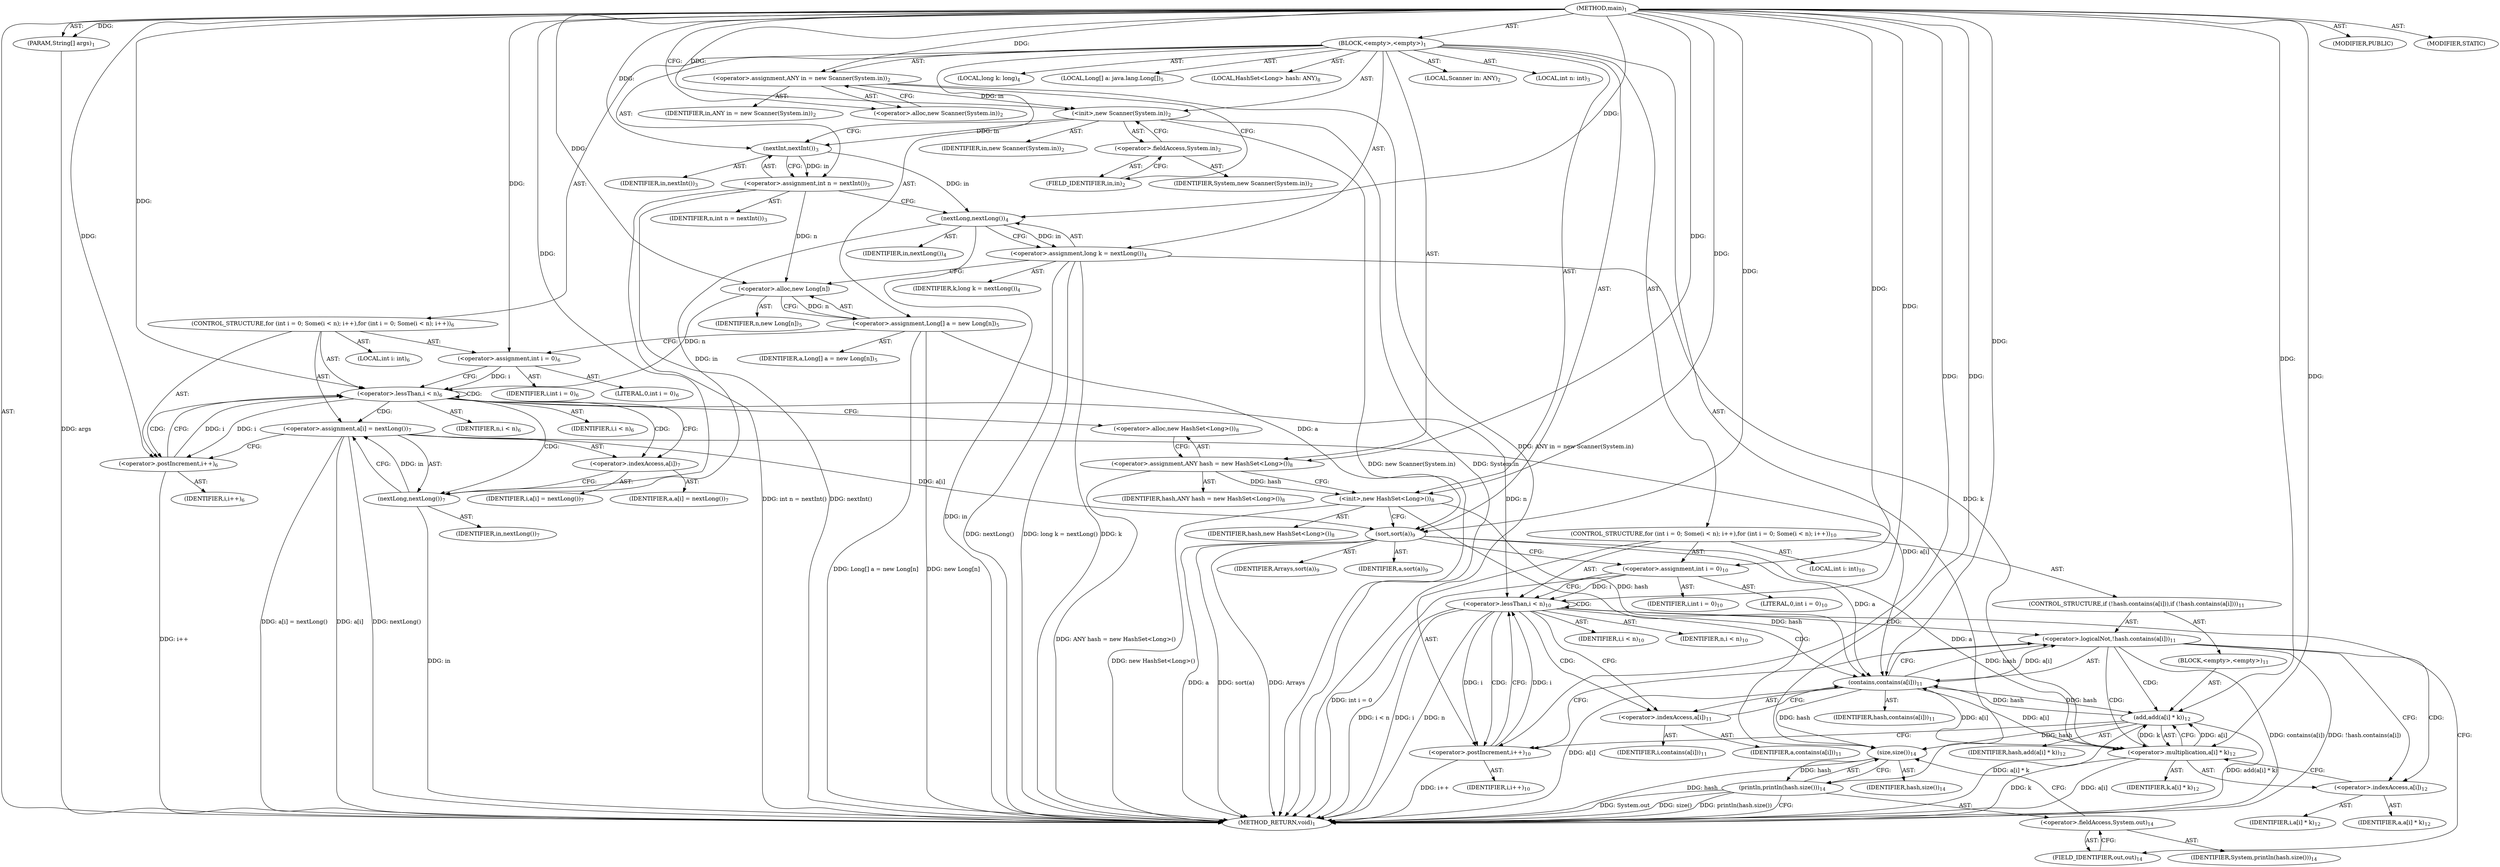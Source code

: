 digraph "main" {  
"21" [label = <(METHOD,main)<SUB>1</SUB>> ]
"22" [label = <(PARAM,String[] args)<SUB>1</SUB>> ]
"23" [label = <(BLOCK,&lt;empty&gt;,&lt;empty&gt;)<SUB>1</SUB>> ]
"4" [label = <(LOCAL,Scanner in: ANY)<SUB>2</SUB>> ]
"24" [label = <(&lt;operator&gt;.assignment,ANY in = new Scanner(System.in))<SUB>2</SUB>> ]
"25" [label = <(IDENTIFIER,in,ANY in = new Scanner(System.in))<SUB>2</SUB>> ]
"26" [label = <(&lt;operator&gt;.alloc,new Scanner(System.in))<SUB>2</SUB>> ]
"27" [label = <(&lt;init&gt;,new Scanner(System.in))<SUB>2</SUB>> ]
"3" [label = <(IDENTIFIER,in,new Scanner(System.in))<SUB>2</SUB>> ]
"28" [label = <(&lt;operator&gt;.fieldAccess,System.in)<SUB>2</SUB>> ]
"29" [label = <(IDENTIFIER,System,new Scanner(System.in))<SUB>2</SUB>> ]
"30" [label = <(FIELD_IDENTIFIER,in,in)<SUB>2</SUB>> ]
"31" [label = <(LOCAL,int n: int)<SUB>3</SUB>> ]
"32" [label = <(&lt;operator&gt;.assignment,int n = nextInt())<SUB>3</SUB>> ]
"33" [label = <(IDENTIFIER,n,int n = nextInt())<SUB>3</SUB>> ]
"34" [label = <(nextInt,nextInt())<SUB>3</SUB>> ]
"35" [label = <(IDENTIFIER,in,nextInt())<SUB>3</SUB>> ]
"36" [label = <(LOCAL,long k: long)<SUB>4</SUB>> ]
"37" [label = <(&lt;operator&gt;.assignment,long k = nextLong())<SUB>4</SUB>> ]
"38" [label = <(IDENTIFIER,k,long k = nextLong())<SUB>4</SUB>> ]
"39" [label = <(nextLong,nextLong())<SUB>4</SUB>> ]
"40" [label = <(IDENTIFIER,in,nextLong())<SUB>4</SUB>> ]
"41" [label = <(LOCAL,Long[] a: java.lang.Long[])<SUB>5</SUB>> ]
"42" [label = <(&lt;operator&gt;.assignment,Long[] a = new Long[n])<SUB>5</SUB>> ]
"43" [label = <(IDENTIFIER,a,Long[] a = new Long[n])<SUB>5</SUB>> ]
"44" [label = <(&lt;operator&gt;.alloc,new Long[n])> ]
"45" [label = <(IDENTIFIER,n,new Long[n])<SUB>5</SUB>> ]
"46" [label = <(CONTROL_STRUCTURE,for (int i = 0; Some(i &lt; n); i++),for (int i = 0; Some(i &lt; n); i++))<SUB>6</SUB>> ]
"47" [label = <(LOCAL,int i: int)<SUB>6</SUB>> ]
"48" [label = <(&lt;operator&gt;.assignment,int i = 0)<SUB>6</SUB>> ]
"49" [label = <(IDENTIFIER,i,int i = 0)<SUB>6</SUB>> ]
"50" [label = <(LITERAL,0,int i = 0)<SUB>6</SUB>> ]
"51" [label = <(&lt;operator&gt;.lessThan,i &lt; n)<SUB>6</SUB>> ]
"52" [label = <(IDENTIFIER,i,i &lt; n)<SUB>6</SUB>> ]
"53" [label = <(IDENTIFIER,n,i &lt; n)<SUB>6</SUB>> ]
"54" [label = <(&lt;operator&gt;.postIncrement,i++)<SUB>6</SUB>> ]
"55" [label = <(IDENTIFIER,i,i++)<SUB>6</SUB>> ]
"56" [label = <(&lt;operator&gt;.assignment,a[i] = nextLong())<SUB>7</SUB>> ]
"57" [label = <(&lt;operator&gt;.indexAccess,a[i])<SUB>7</SUB>> ]
"58" [label = <(IDENTIFIER,a,a[i] = nextLong())<SUB>7</SUB>> ]
"59" [label = <(IDENTIFIER,i,a[i] = nextLong())<SUB>7</SUB>> ]
"60" [label = <(nextLong,nextLong())<SUB>7</SUB>> ]
"61" [label = <(IDENTIFIER,in,nextLong())<SUB>7</SUB>> ]
"6" [label = <(LOCAL,HashSet&lt;Long&gt; hash: ANY)<SUB>8</SUB>> ]
"62" [label = <(&lt;operator&gt;.assignment,ANY hash = new HashSet&lt;Long&gt;())<SUB>8</SUB>> ]
"63" [label = <(IDENTIFIER,hash,ANY hash = new HashSet&lt;Long&gt;())<SUB>8</SUB>> ]
"64" [label = <(&lt;operator&gt;.alloc,new HashSet&lt;Long&gt;())<SUB>8</SUB>> ]
"65" [label = <(&lt;init&gt;,new HashSet&lt;Long&gt;())<SUB>8</SUB>> ]
"5" [label = <(IDENTIFIER,hash,new HashSet&lt;Long&gt;())<SUB>8</SUB>> ]
"66" [label = <(sort,sort(a))<SUB>9</SUB>> ]
"67" [label = <(IDENTIFIER,Arrays,sort(a))<SUB>9</SUB>> ]
"68" [label = <(IDENTIFIER,a,sort(a))<SUB>9</SUB>> ]
"69" [label = <(CONTROL_STRUCTURE,for (int i = 0; Some(i &lt; n); i++),for (int i = 0; Some(i &lt; n); i++))<SUB>10</SUB>> ]
"70" [label = <(LOCAL,int i: int)<SUB>10</SUB>> ]
"71" [label = <(&lt;operator&gt;.assignment,int i = 0)<SUB>10</SUB>> ]
"72" [label = <(IDENTIFIER,i,int i = 0)<SUB>10</SUB>> ]
"73" [label = <(LITERAL,0,int i = 0)<SUB>10</SUB>> ]
"74" [label = <(&lt;operator&gt;.lessThan,i &lt; n)<SUB>10</SUB>> ]
"75" [label = <(IDENTIFIER,i,i &lt; n)<SUB>10</SUB>> ]
"76" [label = <(IDENTIFIER,n,i &lt; n)<SUB>10</SUB>> ]
"77" [label = <(&lt;operator&gt;.postIncrement,i++)<SUB>10</SUB>> ]
"78" [label = <(IDENTIFIER,i,i++)<SUB>10</SUB>> ]
"79" [label = <(CONTROL_STRUCTURE,if (!hash.contains(a[i])),if (!hash.contains(a[i])))<SUB>11</SUB>> ]
"80" [label = <(&lt;operator&gt;.logicalNot,!hash.contains(a[i]))<SUB>11</SUB>> ]
"81" [label = <(contains,contains(a[i]))<SUB>11</SUB>> ]
"82" [label = <(IDENTIFIER,hash,contains(a[i]))<SUB>11</SUB>> ]
"83" [label = <(&lt;operator&gt;.indexAccess,a[i])<SUB>11</SUB>> ]
"84" [label = <(IDENTIFIER,a,contains(a[i]))<SUB>11</SUB>> ]
"85" [label = <(IDENTIFIER,i,contains(a[i]))<SUB>11</SUB>> ]
"86" [label = <(BLOCK,&lt;empty&gt;,&lt;empty&gt;)<SUB>11</SUB>> ]
"87" [label = <(add,add(a[i] * k))<SUB>12</SUB>> ]
"88" [label = <(IDENTIFIER,hash,add(a[i] * k))<SUB>12</SUB>> ]
"89" [label = <(&lt;operator&gt;.multiplication,a[i] * k)<SUB>12</SUB>> ]
"90" [label = <(&lt;operator&gt;.indexAccess,a[i])<SUB>12</SUB>> ]
"91" [label = <(IDENTIFIER,a,a[i] * k)<SUB>12</SUB>> ]
"92" [label = <(IDENTIFIER,i,a[i] * k)<SUB>12</SUB>> ]
"93" [label = <(IDENTIFIER,k,a[i] * k)<SUB>12</SUB>> ]
"94" [label = <(println,println(hash.size()))<SUB>14</SUB>> ]
"95" [label = <(&lt;operator&gt;.fieldAccess,System.out)<SUB>14</SUB>> ]
"96" [label = <(IDENTIFIER,System,println(hash.size()))<SUB>14</SUB>> ]
"97" [label = <(FIELD_IDENTIFIER,out,out)<SUB>14</SUB>> ]
"98" [label = <(size,size())<SUB>14</SUB>> ]
"99" [label = <(IDENTIFIER,hash,size())<SUB>14</SUB>> ]
"100" [label = <(MODIFIER,PUBLIC)> ]
"101" [label = <(MODIFIER,STATIC)> ]
"102" [label = <(METHOD_RETURN,void)<SUB>1</SUB>> ]
  "21" -> "22"  [ label = "AST: "] 
  "21" -> "23"  [ label = "AST: "] 
  "21" -> "100"  [ label = "AST: "] 
  "21" -> "101"  [ label = "AST: "] 
  "21" -> "102"  [ label = "AST: "] 
  "23" -> "4"  [ label = "AST: "] 
  "23" -> "24"  [ label = "AST: "] 
  "23" -> "27"  [ label = "AST: "] 
  "23" -> "31"  [ label = "AST: "] 
  "23" -> "32"  [ label = "AST: "] 
  "23" -> "36"  [ label = "AST: "] 
  "23" -> "37"  [ label = "AST: "] 
  "23" -> "41"  [ label = "AST: "] 
  "23" -> "42"  [ label = "AST: "] 
  "23" -> "46"  [ label = "AST: "] 
  "23" -> "6"  [ label = "AST: "] 
  "23" -> "62"  [ label = "AST: "] 
  "23" -> "65"  [ label = "AST: "] 
  "23" -> "66"  [ label = "AST: "] 
  "23" -> "69"  [ label = "AST: "] 
  "23" -> "94"  [ label = "AST: "] 
  "24" -> "25"  [ label = "AST: "] 
  "24" -> "26"  [ label = "AST: "] 
  "27" -> "3"  [ label = "AST: "] 
  "27" -> "28"  [ label = "AST: "] 
  "28" -> "29"  [ label = "AST: "] 
  "28" -> "30"  [ label = "AST: "] 
  "32" -> "33"  [ label = "AST: "] 
  "32" -> "34"  [ label = "AST: "] 
  "34" -> "35"  [ label = "AST: "] 
  "37" -> "38"  [ label = "AST: "] 
  "37" -> "39"  [ label = "AST: "] 
  "39" -> "40"  [ label = "AST: "] 
  "42" -> "43"  [ label = "AST: "] 
  "42" -> "44"  [ label = "AST: "] 
  "44" -> "45"  [ label = "AST: "] 
  "46" -> "47"  [ label = "AST: "] 
  "46" -> "48"  [ label = "AST: "] 
  "46" -> "51"  [ label = "AST: "] 
  "46" -> "54"  [ label = "AST: "] 
  "46" -> "56"  [ label = "AST: "] 
  "48" -> "49"  [ label = "AST: "] 
  "48" -> "50"  [ label = "AST: "] 
  "51" -> "52"  [ label = "AST: "] 
  "51" -> "53"  [ label = "AST: "] 
  "54" -> "55"  [ label = "AST: "] 
  "56" -> "57"  [ label = "AST: "] 
  "56" -> "60"  [ label = "AST: "] 
  "57" -> "58"  [ label = "AST: "] 
  "57" -> "59"  [ label = "AST: "] 
  "60" -> "61"  [ label = "AST: "] 
  "62" -> "63"  [ label = "AST: "] 
  "62" -> "64"  [ label = "AST: "] 
  "65" -> "5"  [ label = "AST: "] 
  "66" -> "67"  [ label = "AST: "] 
  "66" -> "68"  [ label = "AST: "] 
  "69" -> "70"  [ label = "AST: "] 
  "69" -> "71"  [ label = "AST: "] 
  "69" -> "74"  [ label = "AST: "] 
  "69" -> "77"  [ label = "AST: "] 
  "69" -> "79"  [ label = "AST: "] 
  "71" -> "72"  [ label = "AST: "] 
  "71" -> "73"  [ label = "AST: "] 
  "74" -> "75"  [ label = "AST: "] 
  "74" -> "76"  [ label = "AST: "] 
  "77" -> "78"  [ label = "AST: "] 
  "79" -> "80"  [ label = "AST: "] 
  "79" -> "86"  [ label = "AST: "] 
  "80" -> "81"  [ label = "AST: "] 
  "81" -> "82"  [ label = "AST: "] 
  "81" -> "83"  [ label = "AST: "] 
  "83" -> "84"  [ label = "AST: "] 
  "83" -> "85"  [ label = "AST: "] 
  "86" -> "87"  [ label = "AST: "] 
  "87" -> "88"  [ label = "AST: "] 
  "87" -> "89"  [ label = "AST: "] 
  "89" -> "90"  [ label = "AST: "] 
  "89" -> "93"  [ label = "AST: "] 
  "90" -> "91"  [ label = "AST: "] 
  "90" -> "92"  [ label = "AST: "] 
  "94" -> "95"  [ label = "AST: "] 
  "94" -> "98"  [ label = "AST: "] 
  "95" -> "96"  [ label = "AST: "] 
  "95" -> "97"  [ label = "AST: "] 
  "98" -> "99"  [ label = "AST: "] 
  "24" -> "30"  [ label = "CFG: "] 
  "27" -> "34"  [ label = "CFG: "] 
  "32" -> "39"  [ label = "CFG: "] 
  "37" -> "44"  [ label = "CFG: "] 
  "42" -> "48"  [ label = "CFG: "] 
  "62" -> "65"  [ label = "CFG: "] 
  "65" -> "66"  [ label = "CFG: "] 
  "66" -> "71"  [ label = "CFG: "] 
  "94" -> "102"  [ label = "CFG: "] 
  "26" -> "24"  [ label = "CFG: "] 
  "28" -> "27"  [ label = "CFG: "] 
  "34" -> "32"  [ label = "CFG: "] 
  "39" -> "37"  [ label = "CFG: "] 
  "44" -> "42"  [ label = "CFG: "] 
  "48" -> "51"  [ label = "CFG: "] 
  "51" -> "57"  [ label = "CFG: "] 
  "51" -> "64"  [ label = "CFG: "] 
  "54" -> "51"  [ label = "CFG: "] 
  "56" -> "54"  [ label = "CFG: "] 
  "64" -> "62"  [ label = "CFG: "] 
  "71" -> "74"  [ label = "CFG: "] 
  "74" -> "83"  [ label = "CFG: "] 
  "74" -> "97"  [ label = "CFG: "] 
  "77" -> "74"  [ label = "CFG: "] 
  "95" -> "98"  [ label = "CFG: "] 
  "98" -> "94"  [ label = "CFG: "] 
  "30" -> "28"  [ label = "CFG: "] 
  "57" -> "60"  [ label = "CFG: "] 
  "60" -> "56"  [ label = "CFG: "] 
  "80" -> "90"  [ label = "CFG: "] 
  "80" -> "77"  [ label = "CFG: "] 
  "97" -> "95"  [ label = "CFG: "] 
  "81" -> "80"  [ label = "CFG: "] 
  "87" -> "77"  [ label = "CFG: "] 
  "83" -> "81"  [ label = "CFG: "] 
  "89" -> "87"  [ label = "CFG: "] 
  "90" -> "89"  [ label = "CFG: "] 
  "21" -> "26"  [ label = "CFG: "] 
  "22" -> "102"  [ label = "DDG: args"] 
  "24" -> "102"  [ label = "DDG: ANY in = new Scanner(System.in)"] 
  "27" -> "102"  [ label = "DDG: System.in"] 
  "27" -> "102"  [ label = "DDG: new Scanner(System.in)"] 
  "32" -> "102"  [ label = "DDG: nextInt()"] 
  "32" -> "102"  [ label = "DDG: int n = nextInt()"] 
  "37" -> "102"  [ label = "DDG: k"] 
  "39" -> "102"  [ label = "DDG: in"] 
  "37" -> "102"  [ label = "DDG: nextLong()"] 
  "37" -> "102"  [ label = "DDG: long k = nextLong()"] 
  "42" -> "102"  [ label = "DDG: new Long[n]"] 
  "42" -> "102"  [ label = "DDG: Long[] a = new Long[n]"] 
  "62" -> "102"  [ label = "DDG: ANY hash = new HashSet&lt;Long&gt;()"] 
  "65" -> "102"  [ label = "DDG: new HashSet&lt;Long&gt;()"] 
  "66" -> "102"  [ label = "DDG: a"] 
  "66" -> "102"  [ label = "DDG: sort(a)"] 
  "71" -> "102"  [ label = "DDG: int i = 0"] 
  "74" -> "102"  [ label = "DDG: i"] 
  "74" -> "102"  [ label = "DDG: n"] 
  "74" -> "102"  [ label = "DDG: i &lt; n"] 
  "94" -> "102"  [ label = "DDG: System.out"] 
  "98" -> "102"  [ label = "DDG: hash"] 
  "94" -> "102"  [ label = "DDG: size()"] 
  "94" -> "102"  [ label = "DDG: println(hash.size())"] 
  "81" -> "102"  [ label = "DDG: a[i]"] 
  "80" -> "102"  [ label = "DDG: contains(a[i])"] 
  "80" -> "102"  [ label = "DDG: !hash.contains(a[i])"] 
  "89" -> "102"  [ label = "DDG: a[i]"] 
  "89" -> "102"  [ label = "DDG: k"] 
  "87" -> "102"  [ label = "DDG: a[i] * k"] 
  "87" -> "102"  [ label = "DDG: add(a[i] * k)"] 
  "77" -> "102"  [ label = "DDG: i++"] 
  "56" -> "102"  [ label = "DDG: a[i]"] 
  "60" -> "102"  [ label = "DDG: in"] 
  "56" -> "102"  [ label = "DDG: nextLong()"] 
  "56" -> "102"  [ label = "DDG: a[i] = nextLong()"] 
  "54" -> "102"  [ label = "DDG: i++"] 
  "66" -> "102"  [ label = "DDG: Arrays"] 
  "21" -> "22"  [ label = "DDG: "] 
  "21" -> "24"  [ label = "DDG: "] 
  "34" -> "32"  [ label = "DDG: in"] 
  "39" -> "37"  [ label = "DDG: in"] 
  "44" -> "42"  [ label = "DDG: n"] 
  "21" -> "62"  [ label = "DDG: "] 
  "24" -> "27"  [ label = "DDG: in"] 
  "21" -> "27"  [ label = "DDG: "] 
  "21" -> "48"  [ label = "DDG: "] 
  "60" -> "56"  [ label = "DDG: in"] 
  "62" -> "65"  [ label = "DDG: hash"] 
  "21" -> "65"  [ label = "DDG: "] 
  "21" -> "66"  [ label = "DDG: "] 
  "42" -> "66"  [ label = "DDG: a"] 
  "56" -> "66"  [ label = "DDG: a[i]"] 
  "21" -> "71"  [ label = "DDG: "] 
  "98" -> "94"  [ label = "DDG: hash"] 
  "27" -> "34"  [ label = "DDG: in"] 
  "21" -> "34"  [ label = "DDG: "] 
  "34" -> "39"  [ label = "DDG: in"] 
  "21" -> "39"  [ label = "DDG: "] 
  "32" -> "44"  [ label = "DDG: n"] 
  "21" -> "44"  [ label = "DDG: "] 
  "48" -> "51"  [ label = "DDG: i"] 
  "54" -> "51"  [ label = "DDG: i"] 
  "21" -> "51"  [ label = "DDG: "] 
  "44" -> "51"  [ label = "DDG: n"] 
  "51" -> "54"  [ label = "DDG: i"] 
  "21" -> "54"  [ label = "DDG: "] 
  "71" -> "74"  [ label = "DDG: i"] 
  "77" -> "74"  [ label = "DDG: i"] 
  "21" -> "74"  [ label = "DDG: "] 
  "51" -> "74"  [ label = "DDG: n"] 
  "74" -> "77"  [ label = "DDG: i"] 
  "21" -> "77"  [ label = "DDG: "] 
  "65" -> "98"  [ label = "DDG: hash"] 
  "81" -> "98"  [ label = "DDG: hash"] 
  "87" -> "98"  [ label = "DDG: hash"] 
  "21" -> "98"  [ label = "DDG: "] 
  "39" -> "60"  [ label = "DDG: in"] 
  "21" -> "60"  [ label = "DDG: "] 
  "81" -> "80"  [ label = "DDG: hash"] 
  "81" -> "80"  [ label = "DDG: a[i]"] 
  "65" -> "81"  [ label = "DDG: hash"] 
  "87" -> "81"  [ label = "DDG: hash"] 
  "21" -> "81"  [ label = "DDG: "] 
  "66" -> "81"  [ label = "DDG: a"] 
  "89" -> "81"  [ label = "DDG: a[i]"] 
  "56" -> "81"  [ label = "DDG: a[i]"] 
  "81" -> "87"  [ label = "DDG: hash"] 
  "21" -> "87"  [ label = "DDG: "] 
  "89" -> "87"  [ label = "DDG: a[i]"] 
  "89" -> "87"  [ label = "DDG: k"] 
  "66" -> "89"  [ label = "DDG: a"] 
  "81" -> "89"  [ label = "DDG: a[i]"] 
  "37" -> "89"  [ label = "DDG: k"] 
  "21" -> "89"  [ label = "DDG: "] 
  "51" -> "60"  [ label = "CDG: "] 
  "51" -> "51"  [ label = "CDG: "] 
  "51" -> "57"  [ label = "CDG: "] 
  "51" -> "56"  [ label = "CDG: "] 
  "51" -> "54"  [ label = "CDG: "] 
  "74" -> "80"  [ label = "CDG: "] 
  "74" -> "77"  [ label = "CDG: "] 
  "74" -> "83"  [ label = "CDG: "] 
  "74" -> "81"  [ label = "CDG: "] 
  "74" -> "74"  [ label = "CDG: "] 
  "80" -> "89"  [ label = "CDG: "] 
  "80" -> "87"  [ label = "CDG: "] 
  "80" -> "90"  [ label = "CDG: "] 
}
